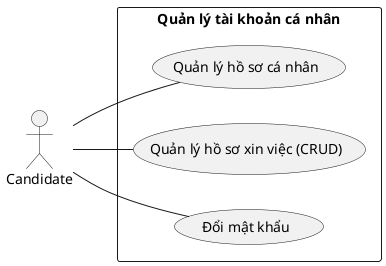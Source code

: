 @startuml QuanLyTaiKhoanCaNhan
left to right direction
actor nguoiUngTuyen as "Candidate"
rectangle "Quản lý tài khoản cá nhân"{
    usecase quanLyHoSoCaNhan as "Quản lý hồ sơ cá nhân"
    usecase quanLyHoSoXinViecCRUD as "Quản lý hồ sơ xin việc (CRUD)"
    usecase doiMatKhau as "Đổi mật khẩu"
}
nguoiUngTuyen -- quanLyHoSoCaNhan
nguoiUngTuyen -- quanLyHoSoXinViecCRUD
nguoiUngTuyen -- doiMatKhau
@enduml